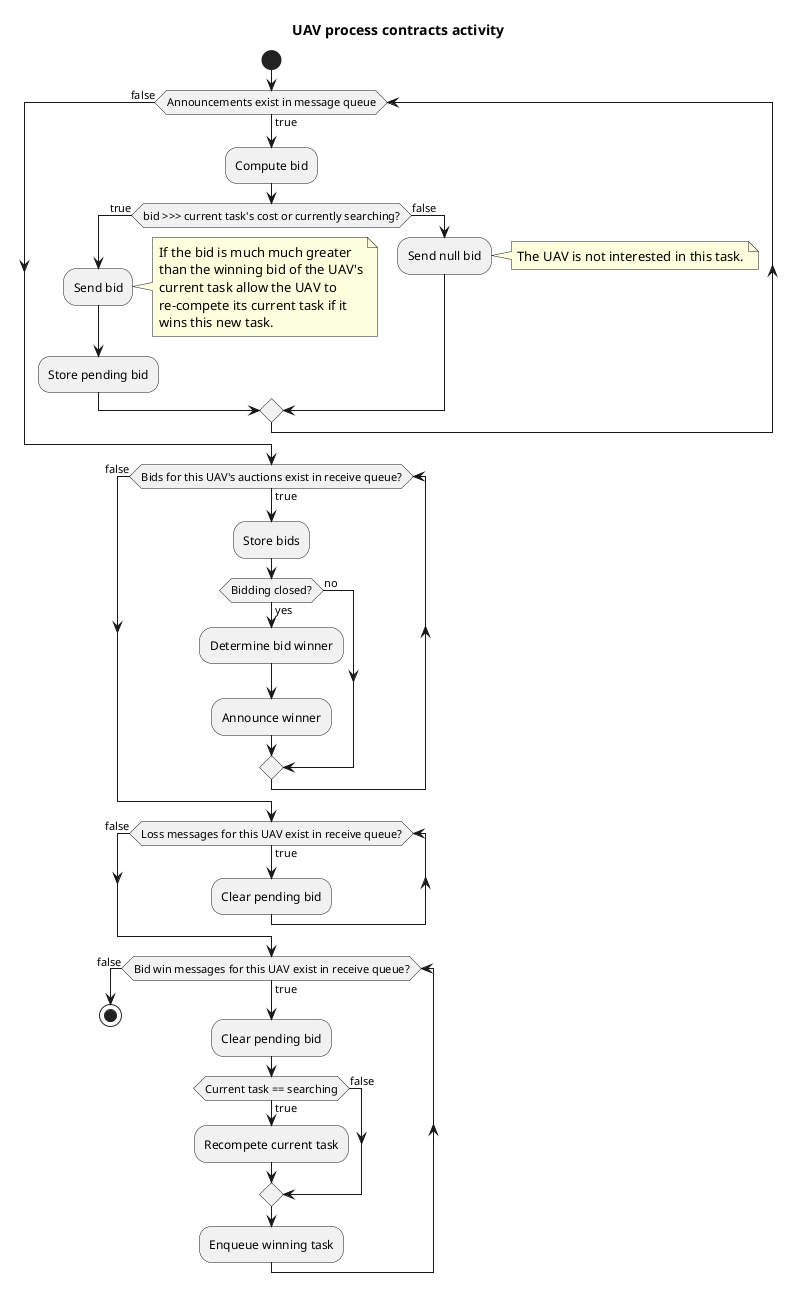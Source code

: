 @startuml

title UAV process contracts activity

start

while (Announcements exist in message queue) is (true)
  :Compute bid;
  if (bid >>> current task's cost or currently searching?) then (true)
    :Send bid;
    note right
      If the bid is much much greater
      than the winning bid of the UAV's
      current task allow the UAV to
      re-compete its current task if it
      wins this new task.
    end note
    :Store pending bid;
  else (false)
    :Send null bid;
    note right: The UAV is not interested in this task.
  endif
endwhile (false)

while (Bids for this UAV's auctions exist in receive queue?) is (true)
  :Store bids;
  if (Bidding closed?) then (yes)
    :Determine bid winner;
    :Announce winner;
  else (no)
  endif
endwhile (false)

while (Loss messages for this UAV exist in receive queue?) is (true)
  :Clear pending bid;
endwhile(false)

while (Bid win messages for this UAV exist in receive queue?) is (true)
  :Clear pending bid;
  if (Current task == searching) then (true)
    :Recompete current task;
  else (false)
  endif
  :Enqueue winning task;
endwhile(false)

stop


@enduml